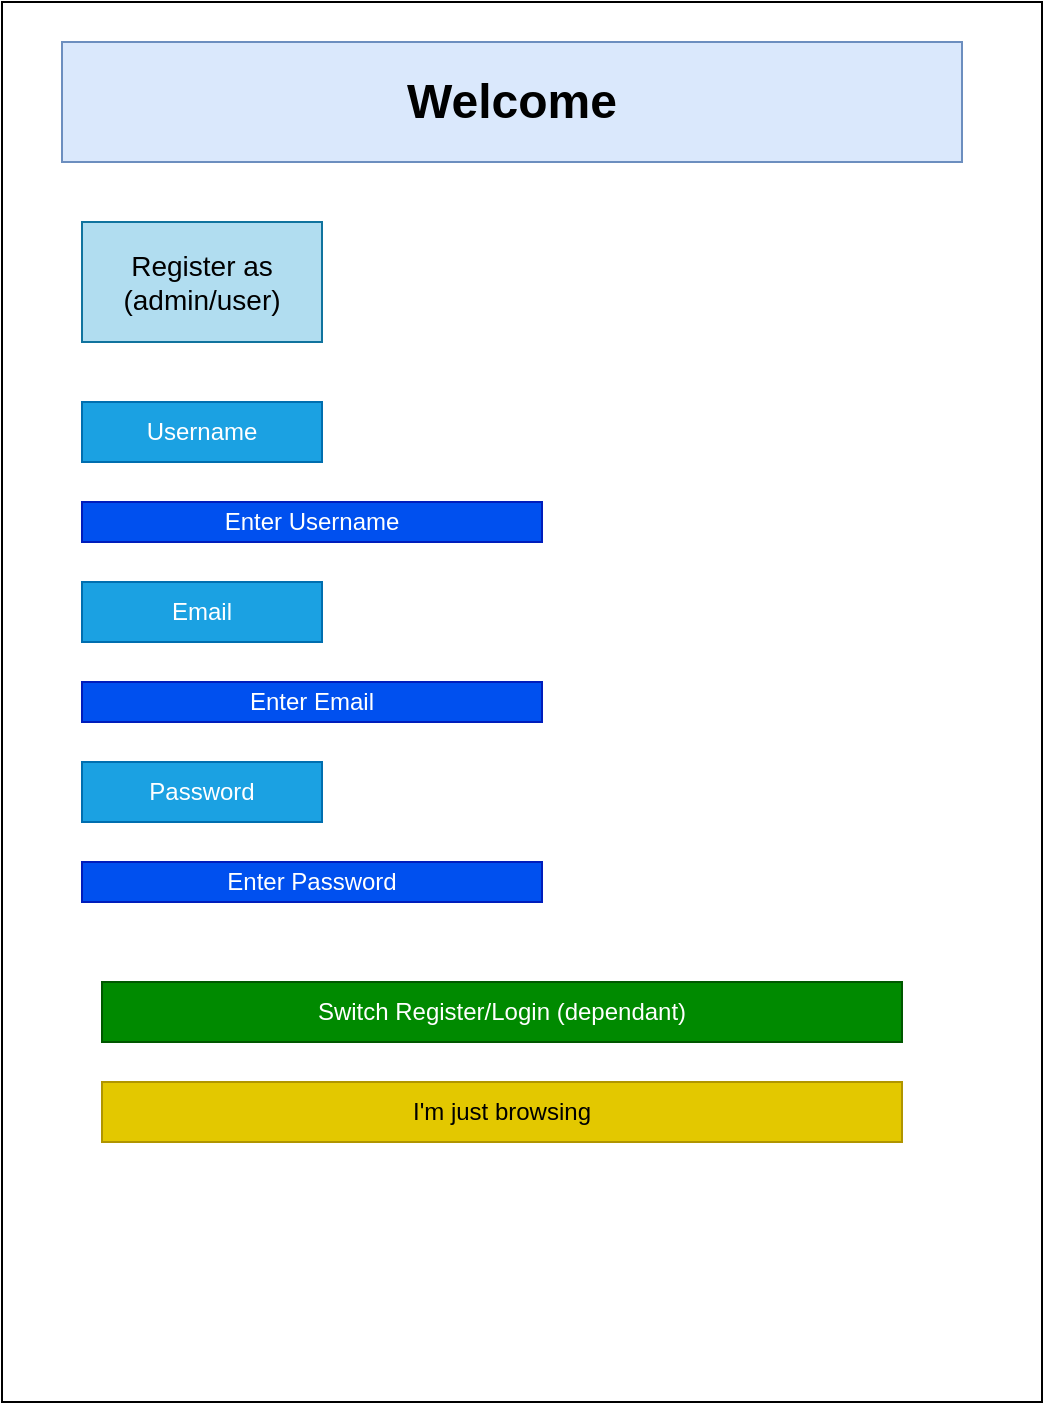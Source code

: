 <mxfile version="24.7.10">
  <diagram name="Page-1" id="wdJwYQ-1untQ33bA_szm">
    <mxGraphModel dx="1194" dy="731" grid="1" gridSize="10" guides="1" tooltips="1" connect="1" arrows="1" fold="1" page="1" pageScale="1" pageWidth="827" pageHeight="1169" math="0" shadow="0">
      <root>
        <mxCell id="0" />
        <mxCell id="1" parent="0" />
        <mxCell id="wNrKc6SMKgcblquVTALd-1" value="" style="rounded=0;whiteSpace=wrap;html=1;" vertex="1" parent="1">
          <mxGeometry x="160" y="20" width="520" height="700" as="geometry" />
        </mxCell>
        <mxCell id="wNrKc6SMKgcblquVTALd-2" value="&lt;h1&gt;Welcome&lt;/h1&gt;" style="rounded=0;whiteSpace=wrap;html=1;fillColor=#dae8fc;strokeColor=#6c8ebf;" vertex="1" parent="1">
          <mxGeometry x="190" y="40" width="450" height="60" as="geometry" />
        </mxCell>
        <mxCell id="wNrKc6SMKgcblquVTALd-3" value="&lt;font style=&quot;font-size: 14px;&quot;&gt;Register as (admin/user)&lt;/font&gt;" style="rounded=0;whiteSpace=wrap;html=1;fillColor=#b1ddf0;strokeColor=#10739e;" vertex="1" parent="1">
          <mxGeometry x="200" y="130" width="120" height="60" as="geometry" />
        </mxCell>
        <mxCell id="wNrKc6SMKgcblquVTALd-4" value="Username" style="rounded=0;whiteSpace=wrap;html=1;fillColor=#1ba1e2;fontColor=#ffffff;strokeColor=#006EAF;" vertex="1" parent="1">
          <mxGeometry x="200" y="220" width="120" height="30" as="geometry" />
        </mxCell>
        <mxCell id="wNrKc6SMKgcblquVTALd-5" value="Enter Username" style="rounded=0;whiteSpace=wrap;html=1;fillColor=#0050ef;fontColor=#ffffff;strokeColor=#001DBC;" vertex="1" parent="1">
          <mxGeometry x="200" y="270" width="230" height="20" as="geometry" />
        </mxCell>
        <mxCell id="wNrKc6SMKgcblquVTALd-6" value="Email" style="rounded=0;whiteSpace=wrap;html=1;fillColor=#1ba1e2;fontColor=#ffffff;strokeColor=#006EAF;" vertex="1" parent="1">
          <mxGeometry x="200" y="310" width="120" height="30" as="geometry" />
        </mxCell>
        <mxCell id="wNrKc6SMKgcblquVTALd-7" value="Enter Email" style="rounded=0;whiteSpace=wrap;html=1;fillColor=#0050ef;fontColor=#ffffff;strokeColor=#001DBC;" vertex="1" parent="1">
          <mxGeometry x="200" y="360" width="230" height="20" as="geometry" />
        </mxCell>
        <mxCell id="wNrKc6SMKgcblquVTALd-8" value="Password" style="rounded=0;whiteSpace=wrap;html=1;fillColor=#1ba1e2;fontColor=#ffffff;strokeColor=#006EAF;" vertex="1" parent="1">
          <mxGeometry x="200" y="400" width="120" height="30" as="geometry" />
        </mxCell>
        <mxCell id="wNrKc6SMKgcblquVTALd-9" value="Enter Password" style="rounded=0;whiteSpace=wrap;html=1;fillColor=#0050ef;fontColor=#ffffff;strokeColor=#001DBC;" vertex="1" parent="1">
          <mxGeometry x="200" y="450" width="230" height="20" as="geometry" />
        </mxCell>
        <mxCell id="wNrKc6SMKgcblquVTALd-10" value="Switch Register/Login (dependant)" style="rounded=0;whiteSpace=wrap;html=1;fillColor=#008a00;strokeColor=#005700;fontColor=#ffffff;" vertex="1" parent="1">
          <mxGeometry x="210" y="510" width="400" height="30" as="geometry" />
        </mxCell>
        <mxCell id="wNrKc6SMKgcblquVTALd-11" value="I&#39;m just browsing" style="rounded=0;whiteSpace=wrap;html=1;fillColor=#e3c800;fontColor=#000000;strokeColor=#B09500;" vertex="1" parent="1">
          <mxGeometry x="210" y="560" width="400" height="30" as="geometry" />
        </mxCell>
      </root>
    </mxGraphModel>
  </diagram>
</mxfile>
